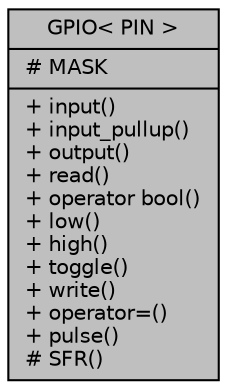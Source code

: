 digraph "GPIO&lt; PIN &gt;"
{
  edge [fontname="Helvetica",fontsize="10",labelfontname="Helvetica",labelfontsize="10"];
  node [fontname="Helvetica",fontsize="10",shape=record];
  Node1 [label="{GPIO\< PIN \>\n|# MASK\l|+ input()\l+ input_pullup()\l+ output()\l+ read()\l+ operator bool()\l+ low()\l+ high()\l+ toggle()\l+ write()\l+ operator=()\l+ pulse()\l# SFR()\l}",height=0.2,width=0.4,color="black", fillcolor="grey75", style="filled", fontcolor="black"];
}
